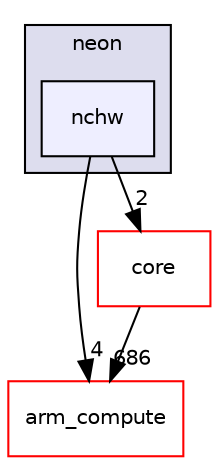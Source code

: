 digraph "src/cpu/kernels/pool2d/neon/nchw" {
  compound=true
  node [ fontsize="10", fontname="Helvetica"];
  edge [ labelfontsize="10", labelfontname="Helvetica"];
  subgraph clusterdir_fc078af2ce9e3170a13f4ad84b67af9a {
    graph [ bgcolor="#ddddee", pencolor="black", label="neon" fontname="Helvetica", fontsize="10", URL="dir_fc078af2ce9e3170a13f4ad84b67af9a.xhtml"]
  dir_18a2bb2c37402675e6af19a2da410194 [shape=box, label="nchw", style="filled", fillcolor="#eeeeff", pencolor="black", URL="dir_18a2bb2c37402675e6af19a2da410194.xhtml"];
  }
  dir_214608ef36d61442cb2b0c1c4e9a7def [shape=box label="arm_compute" fillcolor="white" style="filled" color="red" URL="dir_214608ef36d61442cb2b0c1c4e9a7def.xhtml"];
  dir_aebb8dcc11953d78e620bbef0b9e2183 [shape=box label="core" fillcolor="white" style="filled" color="red" URL="dir_aebb8dcc11953d78e620bbef0b9e2183.xhtml"];
  dir_aebb8dcc11953d78e620bbef0b9e2183->dir_214608ef36d61442cb2b0c1c4e9a7def [headlabel="686", labeldistance=1.5 headhref="dir_000017_000000.xhtml"];
  dir_18a2bb2c37402675e6af19a2da410194->dir_214608ef36d61442cb2b0c1c4e9a7def [headlabel="4", labeldistance=1.5 headhref="dir_000489_000000.xhtml"];
  dir_18a2bb2c37402675e6af19a2da410194->dir_aebb8dcc11953d78e620bbef0b9e2183 [headlabel="2", labeldistance=1.5 headhref="dir_000489_000017.xhtml"];
}
